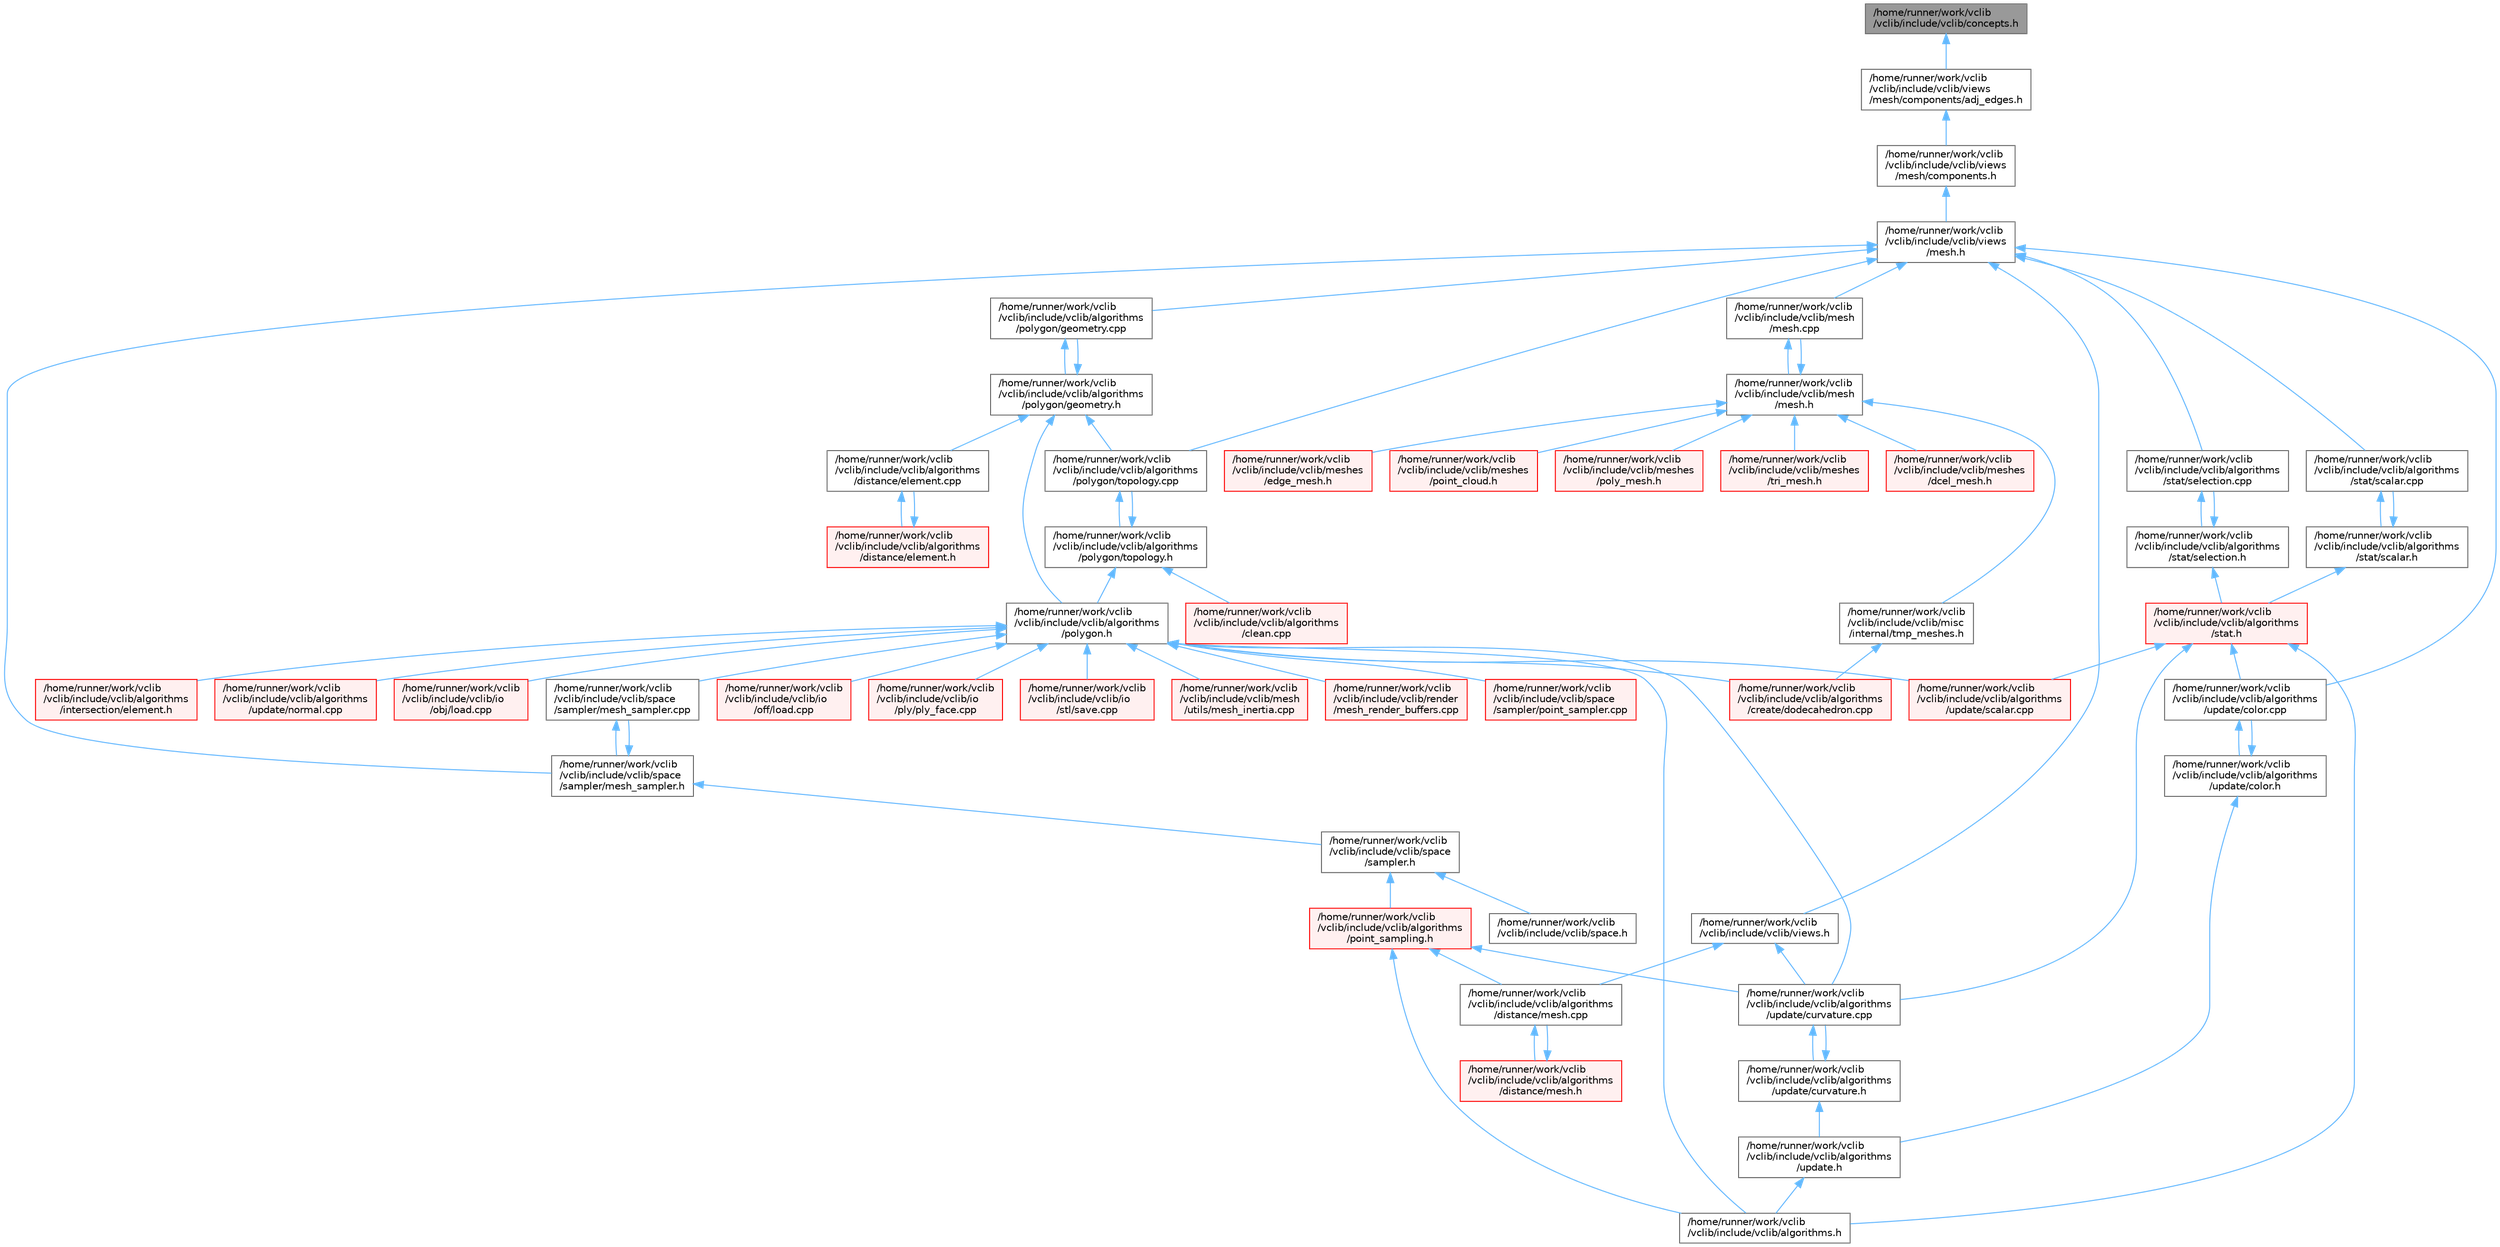 digraph "/home/runner/work/vclib/vclib/include/vclib/concepts.h"
{
 // LATEX_PDF_SIZE
  bgcolor="transparent";
  edge [fontname=Helvetica,fontsize=10,labelfontname=Helvetica,labelfontsize=10];
  node [fontname=Helvetica,fontsize=10,shape=box,height=0.2,width=0.4];
  Node1 [label="/home/runner/work/vclib\l/vclib/include/vclib/concepts.h",height=0.2,width=0.4,color="gray40", fillcolor="grey60", style="filled", fontcolor="black",tooltip=" "];
  Node1 -> Node2 [dir="back",color="steelblue1",style="solid"];
  Node2 [label="/home/runner/work/vclib\l/vclib/include/vclib/views\l/mesh/components/adj_edges.h",height=0.2,width=0.4,color="grey40", fillcolor="white", style="filled",URL="$adj__edges_8h.html",tooltip=" "];
  Node2 -> Node3 [dir="back",color="steelblue1",style="solid"];
  Node3 [label="/home/runner/work/vclib\l/vclib/include/vclib/views\l/mesh/components.h",height=0.2,width=0.4,color="grey40", fillcolor="white", style="filled",URL="$views_2mesh_2components_8h.html",tooltip=" "];
  Node3 -> Node4 [dir="back",color="steelblue1",style="solid"];
  Node4 [label="/home/runner/work/vclib\l/vclib/include/vclib/views\l/mesh.h",height=0.2,width=0.4,color="grey40", fillcolor="white", style="filled",URL="$views_2mesh_8h.html",tooltip=" "];
  Node4 -> Node5 [dir="back",color="steelblue1",style="solid"];
  Node5 [label="/home/runner/work/vclib\l/vclib/include/vclib/algorithms\l/polygon/geometry.cpp",height=0.2,width=0.4,color="grey40", fillcolor="white", style="filled",URL="$geometry_8cpp.html",tooltip=" "];
  Node5 -> Node6 [dir="back",color="steelblue1",style="solid"];
  Node6 [label="/home/runner/work/vclib\l/vclib/include/vclib/algorithms\l/polygon/geometry.h",height=0.2,width=0.4,color="grey40", fillcolor="white", style="filled",URL="$geometry_8h.html",tooltip=" "];
  Node6 -> Node7 [dir="back",color="steelblue1",style="solid"];
  Node7 [label="/home/runner/work/vclib\l/vclib/include/vclib/algorithms\l/distance/element.cpp",height=0.2,width=0.4,color="grey40", fillcolor="white", style="filled",URL="$algorithms_2distance_2element_8cpp.html",tooltip=" "];
  Node7 -> Node8 [dir="back",color="steelblue1",style="solid"];
  Node8 [label="/home/runner/work/vclib\l/vclib/include/vclib/algorithms\l/distance/element.h",height=0.2,width=0.4,color="red", fillcolor="#FFF0F0", style="filled",URL="$algorithms_2distance_2element_8h.html",tooltip=" "];
  Node8 -> Node7 [dir="back",color="steelblue1",style="solid"];
  Node6 -> Node25 [dir="back",color="steelblue1",style="solid"];
  Node25 [label="/home/runner/work/vclib\l/vclib/include/vclib/algorithms\l/polygon.h",height=0.2,width=0.4,color="grey40", fillcolor="white", style="filled",URL="$algorithms_2polygon_8h.html",tooltip=" "];
  Node25 -> Node11 [dir="back",color="steelblue1",style="solid"];
  Node11 [label="/home/runner/work/vclib\l/vclib/include/vclib/algorithms.h",height=0.2,width=0.4,color="grey40", fillcolor="white", style="filled",URL="$algorithms_8h.html",tooltip=" "];
  Node25 -> Node26 [dir="back",color="steelblue1",style="solid"];
  Node26 [label="/home/runner/work/vclib\l/vclib/include/vclib/algorithms\l/create/dodecahedron.cpp",height=0.2,width=0.4,color="red", fillcolor="#FFF0F0", style="filled",URL="$dodecahedron_8cpp.html",tooltip=" "];
  Node25 -> Node29 [dir="back",color="steelblue1",style="solid"];
  Node29 [label="/home/runner/work/vclib\l/vclib/include/vclib/algorithms\l/intersection/element.h",height=0.2,width=0.4,color="red", fillcolor="#FFF0F0", style="filled",URL="$algorithms_2intersection_2element_8h.html",tooltip=" "];
  Node25 -> Node18 [dir="back",color="steelblue1",style="solid"];
  Node18 [label="/home/runner/work/vclib\l/vclib/include/vclib/algorithms\l/update/curvature.cpp",height=0.2,width=0.4,color="grey40", fillcolor="white", style="filled",URL="$curvature_8cpp.html",tooltip=" "];
  Node18 -> Node19 [dir="back",color="steelblue1",style="solid"];
  Node19 [label="/home/runner/work/vclib\l/vclib/include/vclib/algorithms\l/update/curvature.h",height=0.2,width=0.4,color="grey40", fillcolor="white", style="filled",URL="$curvature_8h.html",tooltip=" "];
  Node19 -> Node20 [dir="back",color="steelblue1",style="solid"];
  Node20 [label="/home/runner/work/vclib\l/vclib/include/vclib/algorithms\l/update.h",height=0.2,width=0.4,color="grey40", fillcolor="white", style="filled",URL="$update_8h.html",tooltip=" "];
  Node20 -> Node11 [dir="back",color="steelblue1",style="solid"];
  Node19 -> Node18 [dir="back",color="steelblue1",style="solid"];
  Node25 -> Node35 [dir="back",color="steelblue1",style="solid"];
  Node35 [label="/home/runner/work/vclib\l/vclib/include/vclib/algorithms\l/update/normal.cpp",height=0.2,width=0.4,color="red", fillcolor="#FFF0F0", style="filled",URL="$algorithms_2update_2normal_8cpp.html",tooltip=" "];
  Node25 -> Node41 [dir="back",color="steelblue1",style="solid"];
  Node41 [label="/home/runner/work/vclib\l/vclib/include/vclib/algorithms\l/update/scalar.cpp",height=0.2,width=0.4,color="red", fillcolor="#FFF0F0", style="filled",URL="$algorithms_2update_2scalar_8cpp.html",tooltip=" "];
  Node25 -> Node43 [dir="back",color="steelblue1",style="solid"];
  Node43 [label="/home/runner/work/vclib\l/vclib/include/vclib/io\l/obj/load.cpp",height=0.2,width=0.4,color="red", fillcolor="#FFF0F0", style="filled",URL="$obj_2load_8cpp.html",tooltip=" "];
  Node25 -> Node48 [dir="back",color="steelblue1",style="solid"];
  Node48 [label="/home/runner/work/vclib\l/vclib/include/vclib/io\l/off/load.cpp",height=0.2,width=0.4,color="red", fillcolor="#FFF0F0", style="filled",URL="$off_2load_8cpp.html",tooltip=" "];
  Node25 -> Node50 [dir="back",color="steelblue1",style="solid"];
  Node50 [label="/home/runner/work/vclib\l/vclib/include/vclib/io\l/ply/ply_face.cpp",height=0.2,width=0.4,color="red", fillcolor="#FFF0F0", style="filled",URL="$ply__face_8cpp.html",tooltip=" "];
  Node25 -> Node58 [dir="back",color="steelblue1",style="solid"];
  Node58 [label="/home/runner/work/vclib\l/vclib/include/vclib/io\l/stl/save.cpp",height=0.2,width=0.4,color="red", fillcolor="#FFF0F0", style="filled",URL="$stl_2save_8cpp.html",tooltip=" "];
  Node25 -> Node60 [dir="back",color="steelblue1",style="solid"];
  Node60 [label="/home/runner/work/vclib\l/vclib/include/vclib/mesh\l/utils/mesh_inertia.cpp",height=0.2,width=0.4,color="red", fillcolor="#FFF0F0", style="filled",URL="$mesh__inertia_8cpp.html",tooltip=" "];
  Node25 -> Node70 [dir="back",color="steelblue1",style="solid"];
  Node70 [label="/home/runner/work/vclib\l/vclib/include/vclib/render\l/mesh_render_buffers.cpp",height=0.2,width=0.4,color="red", fillcolor="#FFF0F0", style="filled",URL="$mesh__render__buffers_8cpp.html",tooltip=" "];
  Node25 -> Node74 [dir="back",color="steelblue1",style="solid"];
  Node74 [label="/home/runner/work/vclib\l/vclib/include/vclib/space\l/sampler/mesh_sampler.cpp",height=0.2,width=0.4,color="grey40", fillcolor="white", style="filled",URL="$mesh__sampler_8cpp.html",tooltip=" "];
  Node74 -> Node75 [dir="back",color="steelblue1",style="solid"];
  Node75 [label="/home/runner/work/vclib\l/vclib/include/vclib/space\l/sampler/mesh_sampler.h",height=0.2,width=0.4,color="grey40", fillcolor="white", style="filled",URL="$mesh__sampler_8h.html",tooltip=" "];
  Node75 -> Node76 [dir="back",color="steelblue1",style="solid"];
  Node76 [label="/home/runner/work/vclib\l/vclib/include/vclib/space\l/sampler.h",height=0.2,width=0.4,color="grey40", fillcolor="white", style="filled",URL="$space_2sampler_8h.html",tooltip=" "];
  Node76 -> Node67 [dir="back",color="steelblue1",style="solid"];
  Node67 [label="/home/runner/work/vclib\l/vclib/include/vclib/algorithms\l/point_sampling.h",height=0.2,width=0.4,color="red", fillcolor="#FFF0F0", style="filled",URL="$point__sampling_8h.html",tooltip=" "];
  Node67 -> Node11 [dir="back",color="steelblue1",style="solid"];
  Node67 -> Node16 [dir="back",color="steelblue1",style="solid"];
  Node16 [label="/home/runner/work/vclib\l/vclib/include/vclib/algorithms\l/distance/mesh.cpp",height=0.2,width=0.4,color="grey40", fillcolor="white", style="filled",URL="$algorithms_2distance_2mesh_8cpp.html",tooltip=" "];
  Node16 -> Node17 [dir="back",color="steelblue1",style="solid"];
  Node17 [label="/home/runner/work/vclib\l/vclib/include/vclib/algorithms\l/distance/mesh.h",height=0.2,width=0.4,color="red", fillcolor="#FFF0F0", style="filled",URL="$algorithms_2distance_2mesh_8h.html",tooltip=" "];
  Node17 -> Node16 [dir="back",color="steelblue1",style="solid"];
  Node67 -> Node18 [dir="back",color="steelblue1",style="solid"];
  Node76 -> Node21 [dir="back",color="steelblue1",style="solid"];
  Node21 [label="/home/runner/work/vclib\l/vclib/include/vclib/space.h",height=0.2,width=0.4,color="grey40", fillcolor="white", style="filled",URL="$space_8h.html",tooltip=" "];
  Node75 -> Node74 [dir="back",color="steelblue1",style="solid"];
  Node25 -> Node77 [dir="back",color="steelblue1",style="solid"];
  Node77 [label="/home/runner/work/vclib\l/vclib/include/vclib/space\l/sampler/point_sampler.cpp",height=0.2,width=0.4,color="red", fillcolor="#FFF0F0", style="filled",URL="$point__sampler_8cpp.html",tooltip=" "];
  Node6 -> Node5 [dir="back",color="steelblue1",style="solid"];
  Node6 -> Node79 [dir="back",color="steelblue1",style="solid"];
  Node79 [label="/home/runner/work/vclib\l/vclib/include/vclib/algorithms\l/polygon/topology.cpp",height=0.2,width=0.4,color="grey40", fillcolor="white", style="filled",URL="$polygon_2topology_8cpp.html",tooltip=" "];
  Node79 -> Node80 [dir="back",color="steelblue1",style="solid"];
  Node80 [label="/home/runner/work/vclib\l/vclib/include/vclib/algorithms\l/polygon/topology.h",height=0.2,width=0.4,color="grey40", fillcolor="white", style="filled",URL="$polygon_2topology_8h.html",tooltip=" "];
  Node80 -> Node81 [dir="back",color="steelblue1",style="solid"];
  Node81 [label="/home/runner/work/vclib\l/vclib/include/vclib/algorithms\l/clean.cpp",height=0.2,width=0.4,color="red", fillcolor="#FFF0F0", style="filled",URL="$clean_8cpp.html",tooltip=" "];
  Node80 -> Node25 [dir="back",color="steelblue1",style="solid"];
  Node80 -> Node79 [dir="back",color="steelblue1",style="solid"];
  Node4 -> Node79 [dir="back",color="steelblue1",style="solid"];
  Node4 -> Node85 [dir="back",color="steelblue1",style="solid"];
  Node85 [label="/home/runner/work/vclib\l/vclib/include/vclib/algorithms\l/stat/scalar.cpp",height=0.2,width=0.4,color="grey40", fillcolor="white", style="filled",URL="$algorithms_2stat_2scalar_8cpp.html",tooltip=" "];
  Node85 -> Node86 [dir="back",color="steelblue1",style="solid"];
  Node86 [label="/home/runner/work/vclib\l/vclib/include/vclib/algorithms\l/stat/scalar.h",height=0.2,width=0.4,color="grey40", fillcolor="white", style="filled",URL="$algorithms_2stat_2scalar_8h.html",tooltip=" "];
  Node86 -> Node63 [dir="back",color="steelblue1",style="solid"];
  Node63 [label="/home/runner/work/vclib\l/vclib/include/vclib/algorithms\l/stat.h",height=0.2,width=0.4,color="red", fillcolor="#FFF0F0", style="filled",URL="$stat_8h.html",tooltip=" "];
  Node63 -> Node11 [dir="back",color="steelblue1",style="solid"];
  Node63 -> Node68 [dir="back",color="steelblue1",style="solid"];
  Node68 [label="/home/runner/work/vclib\l/vclib/include/vclib/algorithms\l/update/color.cpp",height=0.2,width=0.4,color="grey40", fillcolor="white", style="filled",URL="$algorithms_2update_2color_8cpp.html",tooltip=" "];
  Node68 -> Node69 [dir="back",color="steelblue1",style="solid"];
  Node69 [label="/home/runner/work/vclib\l/vclib/include/vclib/algorithms\l/update/color.h",height=0.2,width=0.4,color="grey40", fillcolor="white", style="filled",URL="$algorithms_2update_2color_8h.html",tooltip=" "];
  Node69 -> Node20 [dir="back",color="steelblue1",style="solid"];
  Node69 -> Node68 [dir="back",color="steelblue1",style="solid"];
  Node63 -> Node18 [dir="back",color="steelblue1",style="solid"];
  Node63 -> Node41 [dir="back",color="steelblue1",style="solid"];
  Node86 -> Node85 [dir="back",color="steelblue1",style="solid"];
  Node4 -> Node87 [dir="back",color="steelblue1",style="solid"];
  Node87 [label="/home/runner/work/vclib\l/vclib/include/vclib/algorithms\l/stat/selection.cpp",height=0.2,width=0.4,color="grey40", fillcolor="white", style="filled",URL="$stat_2selection_8cpp.html",tooltip=" "];
  Node87 -> Node88 [dir="back",color="steelblue1",style="solid"];
  Node88 [label="/home/runner/work/vclib\l/vclib/include/vclib/algorithms\l/stat/selection.h",height=0.2,width=0.4,color="grey40", fillcolor="white", style="filled",URL="$algorithms_2stat_2selection_8h.html",tooltip=" "];
  Node88 -> Node63 [dir="back",color="steelblue1",style="solid"];
  Node88 -> Node87 [dir="back",color="steelblue1",style="solid"];
  Node4 -> Node68 [dir="back",color="steelblue1",style="solid"];
  Node4 -> Node89 [dir="back",color="steelblue1",style="solid"];
  Node89 [label="/home/runner/work/vclib\l/vclib/include/vclib/mesh\l/mesh.cpp",height=0.2,width=0.4,color="grey40", fillcolor="white", style="filled",URL="$mesh_2mesh_8cpp.html",tooltip=" "];
  Node89 -> Node90 [dir="back",color="steelblue1",style="solid"];
  Node90 [label="/home/runner/work/vclib\l/vclib/include/vclib/mesh\l/mesh.h",height=0.2,width=0.4,color="grey40", fillcolor="white", style="filled",URL="$mesh_2mesh_8h.html",tooltip=" "];
  Node90 -> Node89 [dir="back",color="steelblue1",style="solid"];
  Node90 -> Node91 [dir="back",color="steelblue1",style="solid"];
  Node91 [label="/home/runner/work/vclib\l/vclib/include/vclib/meshes\l/dcel_mesh.h",height=0.2,width=0.4,color="red", fillcolor="#FFF0F0", style="filled",URL="$dcel__mesh_8h.html",tooltip=" "];
  Node90 -> Node93 [dir="back",color="steelblue1",style="solid"];
  Node93 [label="/home/runner/work/vclib\l/vclib/include/vclib/meshes\l/edge_mesh.h",height=0.2,width=0.4,color="red", fillcolor="#FFF0F0", style="filled",URL="$edge__mesh_8h.html",tooltip=" "];
  Node90 -> Node94 [dir="back",color="steelblue1",style="solid"];
  Node94 [label="/home/runner/work/vclib\l/vclib/include/vclib/meshes\l/point_cloud.h",height=0.2,width=0.4,color="red", fillcolor="#FFF0F0", style="filled",URL="$point__cloud_8h.html",tooltip=" "];
  Node90 -> Node95 [dir="back",color="steelblue1",style="solid"];
  Node95 [label="/home/runner/work/vclib\l/vclib/include/vclib/meshes\l/poly_mesh.h",height=0.2,width=0.4,color="red", fillcolor="#FFF0F0", style="filled",URL="$poly__mesh_8h.html",tooltip=" "];
  Node90 -> Node96 [dir="back",color="steelblue1",style="solid"];
  Node96 [label="/home/runner/work/vclib\l/vclib/include/vclib/meshes\l/tri_mesh.h",height=0.2,width=0.4,color="red", fillcolor="#FFF0F0", style="filled",URL="$tri__mesh_8h.html",tooltip=" "];
  Node90 -> Node97 [dir="back",color="steelblue1",style="solid"];
  Node97 [label="/home/runner/work/vclib\l/vclib/include/vclib/misc\l/internal/tmp_meshes.h",height=0.2,width=0.4,color="grey40", fillcolor="white", style="filled",URL="$tmp__meshes_8h.html",tooltip=" "];
  Node97 -> Node26 [dir="back",color="steelblue1",style="solid"];
  Node4 -> Node75 [dir="back",color="steelblue1",style="solid"];
  Node4 -> Node98 [dir="back",color="steelblue1",style="solid"];
  Node98 [label="/home/runner/work/vclib\l/vclib/include/vclib/views.h",height=0.2,width=0.4,color="grey40", fillcolor="white", style="filled",URL="$views_8h.html",tooltip=" "];
  Node98 -> Node16 [dir="back",color="steelblue1",style="solid"];
  Node98 -> Node18 [dir="back",color="steelblue1",style="solid"];
}
